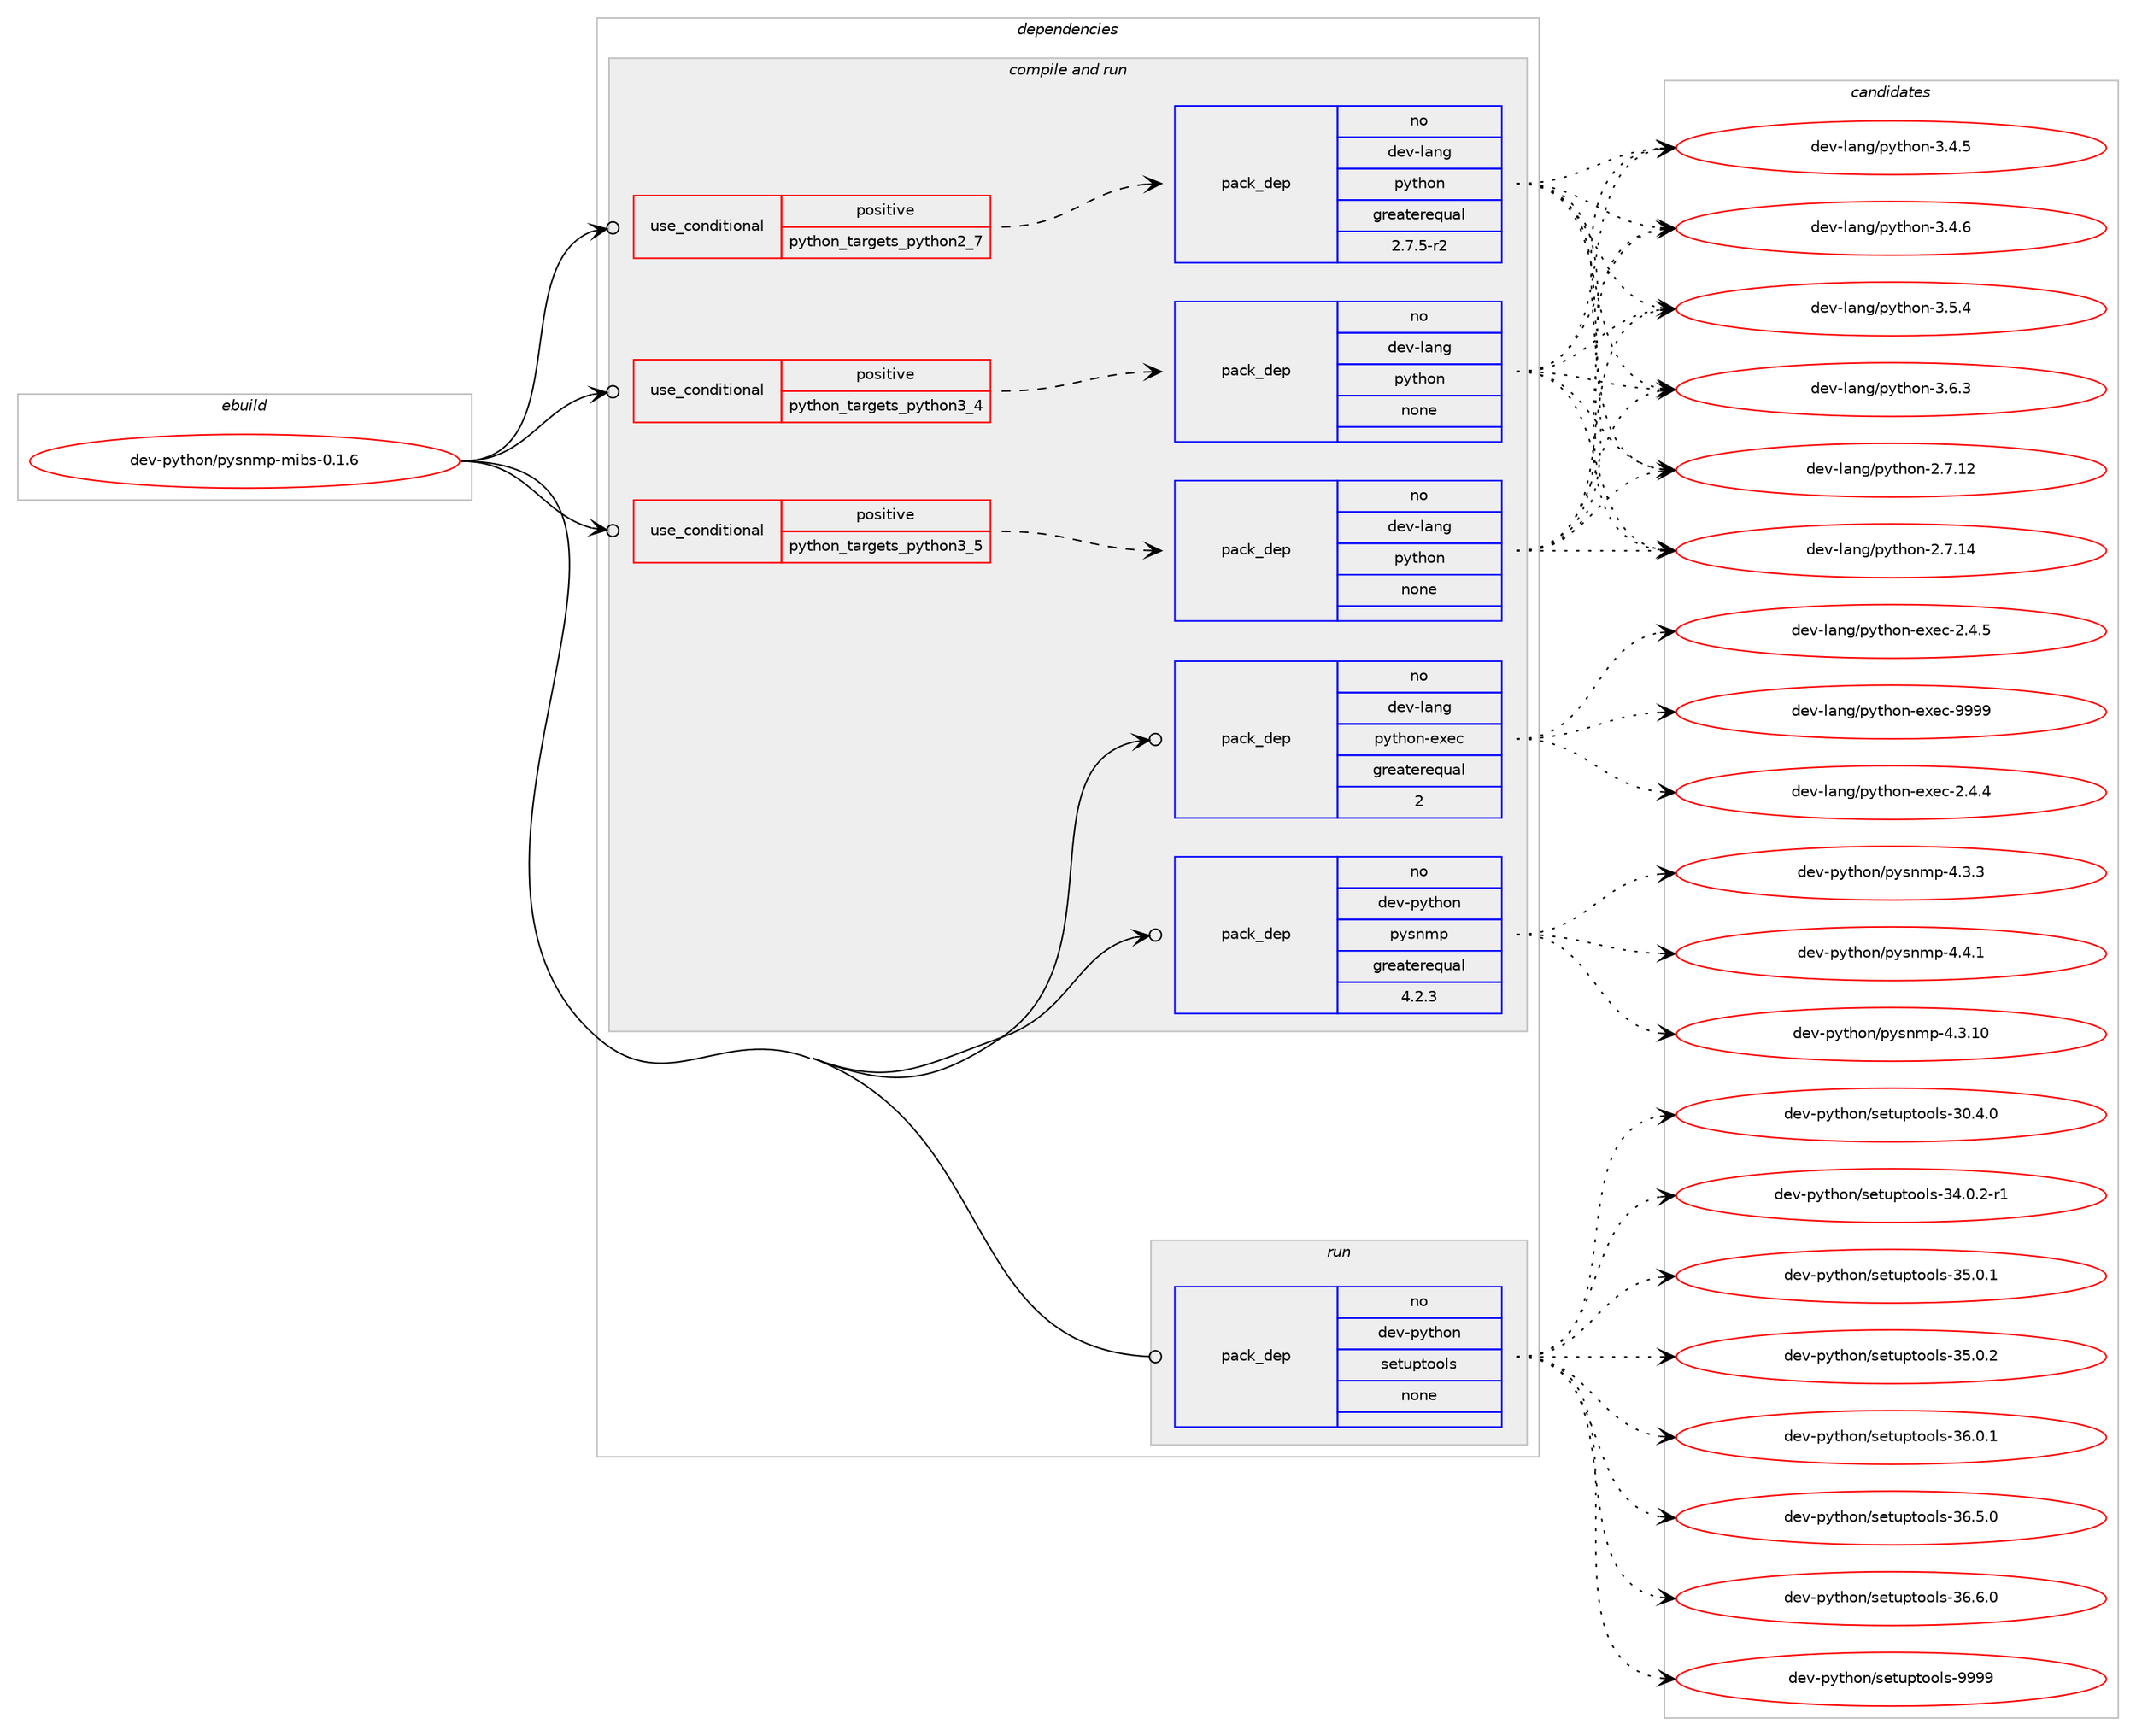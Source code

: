 digraph prolog {

# *************
# Graph options
# *************

newrank=true;
concentrate=true;
compound=true;
graph [rankdir=LR,fontname=Helvetica,fontsize=10,ranksep=1.5];#, ranksep=2.5, nodesep=0.2];
edge  [arrowhead=vee];
node  [fontname=Helvetica,fontsize=10];

# **********
# The ebuild
# **********

subgraph cluster_leftcol {
color=gray;
rank=same;
label=<<i>ebuild</i>>;
id [label="dev-python/pysnmp-mibs-0.1.6", color=red, width=4, href="../dev-python/pysnmp-mibs-0.1.6.svg"];
}

# ****************
# The dependencies
# ****************

subgraph cluster_midcol {
color=gray;
label=<<i>dependencies</i>>;
subgraph cluster_compile {
fillcolor="#eeeeee";
style=filled;
label=<<i>compile</i>>;
}
subgraph cluster_compileandrun {
fillcolor="#eeeeee";
style=filled;
label=<<i>compile and run</i>>;
subgraph cond39361 {
dependency179255 [label=<<TABLE BORDER="0" CELLBORDER="1" CELLSPACING="0" CELLPADDING="4"><TR><TD ROWSPAN="3" CELLPADDING="10">use_conditional</TD></TR><TR><TD>positive</TD></TR><TR><TD>python_targets_python2_7</TD></TR></TABLE>>, shape=none, color=red];
subgraph pack135959 {
dependency179256 [label=<<TABLE BORDER="0" CELLBORDER="1" CELLSPACING="0" CELLPADDING="4" WIDTH="220"><TR><TD ROWSPAN="6" CELLPADDING="30">pack_dep</TD></TR><TR><TD WIDTH="110">no</TD></TR><TR><TD>dev-lang</TD></TR><TR><TD>python</TD></TR><TR><TD>greaterequal</TD></TR><TR><TD>2.7.5-r2</TD></TR></TABLE>>, shape=none, color=blue];
}
dependency179255:e -> dependency179256:w [weight=20,style="dashed",arrowhead="vee"];
}
id:e -> dependency179255:w [weight=20,style="solid",arrowhead="odotvee"];
subgraph cond39362 {
dependency179257 [label=<<TABLE BORDER="0" CELLBORDER="1" CELLSPACING="0" CELLPADDING="4"><TR><TD ROWSPAN="3" CELLPADDING="10">use_conditional</TD></TR><TR><TD>positive</TD></TR><TR><TD>python_targets_python3_4</TD></TR></TABLE>>, shape=none, color=red];
subgraph pack135960 {
dependency179258 [label=<<TABLE BORDER="0" CELLBORDER="1" CELLSPACING="0" CELLPADDING="4" WIDTH="220"><TR><TD ROWSPAN="6" CELLPADDING="30">pack_dep</TD></TR><TR><TD WIDTH="110">no</TD></TR><TR><TD>dev-lang</TD></TR><TR><TD>python</TD></TR><TR><TD>none</TD></TR><TR><TD></TD></TR></TABLE>>, shape=none, color=blue];
}
dependency179257:e -> dependency179258:w [weight=20,style="dashed",arrowhead="vee"];
}
id:e -> dependency179257:w [weight=20,style="solid",arrowhead="odotvee"];
subgraph cond39363 {
dependency179259 [label=<<TABLE BORDER="0" CELLBORDER="1" CELLSPACING="0" CELLPADDING="4"><TR><TD ROWSPAN="3" CELLPADDING="10">use_conditional</TD></TR><TR><TD>positive</TD></TR><TR><TD>python_targets_python3_5</TD></TR></TABLE>>, shape=none, color=red];
subgraph pack135961 {
dependency179260 [label=<<TABLE BORDER="0" CELLBORDER="1" CELLSPACING="0" CELLPADDING="4" WIDTH="220"><TR><TD ROWSPAN="6" CELLPADDING="30">pack_dep</TD></TR><TR><TD WIDTH="110">no</TD></TR><TR><TD>dev-lang</TD></TR><TR><TD>python</TD></TR><TR><TD>none</TD></TR><TR><TD></TD></TR></TABLE>>, shape=none, color=blue];
}
dependency179259:e -> dependency179260:w [weight=20,style="dashed",arrowhead="vee"];
}
id:e -> dependency179259:w [weight=20,style="solid",arrowhead="odotvee"];
subgraph pack135962 {
dependency179261 [label=<<TABLE BORDER="0" CELLBORDER="1" CELLSPACING="0" CELLPADDING="4" WIDTH="220"><TR><TD ROWSPAN="6" CELLPADDING="30">pack_dep</TD></TR><TR><TD WIDTH="110">no</TD></TR><TR><TD>dev-lang</TD></TR><TR><TD>python-exec</TD></TR><TR><TD>greaterequal</TD></TR><TR><TD>2</TD></TR></TABLE>>, shape=none, color=blue];
}
id:e -> dependency179261:w [weight=20,style="solid",arrowhead="odotvee"];
subgraph pack135963 {
dependency179262 [label=<<TABLE BORDER="0" CELLBORDER="1" CELLSPACING="0" CELLPADDING="4" WIDTH="220"><TR><TD ROWSPAN="6" CELLPADDING="30">pack_dep</TD></TR><TR><TD WIDTH="110">no</TD></TR><TR><TD>dev-python</TD></TR><TR><TD>pysnmp</TD></TR><TR><TD>greaterequal</TD></TR><TR><TD>4.2.3</TD></TR></TABLE>>, shape=none, color=blue];
}
id:e -> dependency179262:w [weight=20,style="solid",arrowhead="odotvee"];
}
subgraph cluster_run {
fillcolor="#eeeeee";
style=filled;
label=<<i>run</i>>;
subgraph pack135964 {
dependency179263 [label=<<TABLE BORDER="0" CELLBORDER="1" CELLSPACING="0" CELLPADDING="4" WIDTH="220"><TR><TD ROWSPAN="6" CELLPADDING="30">pack_dep</TD></TR><TR><TD WIDTH="110">no</TD></TR><TR><TD>dev-python</TD></TR><TR><TD>setuptools</TD></TR><TR><TD>none</TD></TR><TR><TD></TD></TR></TABLE>>, shape=none, color=blue];
}
id:e -> dependency179263:w [weight=20,style="solid",arrowhead="odot"];
}
}

# **************
# The candidates
# **************

subgraph cluster_choices {
rank=same;
color=gray;
label=<<i>candidates</i>>;

subgraph choice135959 {
color=black;
nodesep=1;
choice10010111845108971101034711212111610411111045504655464950 [label="dev-lang/python-2.7.12", color=red, width=4,href="../dev-lang/python-2.7.12.svg"];
choice10010111845108971101034711212111610411111045504655464952 [label="dev-lang/python-2.7.14", color=red, width=4,href="../dev-lang/python-2.7.14.svg"];
choice100101118451089711010347112121116104111110455146524653 [label="dev-lang/python-3.4.5", color=red, width=4,href="../dev-lang/python-3.4.5.svg"];
choice100101118451089711010347112121116104111110455146524654 [label="dev-lang/python-3.4.6", color=red, width=4,href="../dev-lang/python-3.4.6.svg"];
choice100101118451089711010347112121116104111110455146534652 [label="dev-lang/python-3.5.4", color=red, width=4,href="../dev-lang/python-3.5.4.svg"];
choice100101118451089711010347112121116104111110455146544651 [label="dev-lang/python-3.6.3", color=red, width=4,href="../dev-lang/python-3.6.3.svg"];
dependency179256:e -> choice10010111845108971101034711212111610411111045504655464950:w [style=dotted,weight="100"];
dependency179256:e -> choice10010111845108971101034711212111610411111045504655464952:w [style=dotted,weight="100"];
dependency179256:e -> choice100101118451089711010347112121116104111110455146524653:w [style=dotted,weight="100"];
dependency179256:e -> choice100101118451089711010347112121116104111110455146524654:w [style=dotted,weight="100"];
dependency179256:e -> choice100101118451089711010347112121116104111110455146534652:w [style=dotted,weight="100"];
dependency179256:e -> choice100101118451089711010347112121116104111110455146544651:w [style=dotted,weight="100"];
}
subgraph choice135960 {
color=black;
nodesep=1;
choice10010111845108971101034711212111610411111045504655464950 [label="dev-lang/python-2.7.12", color=red, width=4,href="../dev-lang/python-2.7.12.svg"];
choice10010111845108971101034711212111610411111045504655464952 [label="dev-lang/python-2.7.14", color=red, width=4,href="../dev-lang/python-2.7.14.svg"];
choice100101118451089711010347112121116104111110455146524653 [label="dev-lang/python-3.4.5", color=red, width=4,href="../dev-lang/python-3.4.5.svg"];
choice100101118451089711010347112121116104111110455146524654 [label="dev-lang/python-3.4.6", color=red, width=4,href="../dev-lang/python-3.4.6.svg"];
choice100101118451089711010347112121116104111110455146534652 [label="dev-lang/python-3.5.4", color=red, width=4,href="../dev-lang/python-3.5.4.svg"];
choice100101118451089711010347112121116104111110455146544651 [label="dev-lang/python-3.6.3", color=red, width=4,href="../dev-lang/python-3.6.3.svg"];
dependency179258:e -> choice10010111845108971101034711212111610411111045504655464950:w [style=dotted,weight="100"];
dependency179258:e -> choice10010111845108971101034711212111610411111045504655464952:w [style=dotted,weight="100"];
dependency179258:e -> choice100101118451089711010347112121116104111110455146524653:w [style=dotted,weight="100"];
dependency179258:e -> choice100101118451089711010347112121116104111110455146524654:w [style=dotted,weight="100"];
dependency179258:e -> choice100101118451089711010347112121116104111110455146534652:w [style=dotted,weight="100"];
dependency179258:e -> choice100101118451089711010347112121116104111110455146544651:w [style=dotted,weight="100"];
}
subgraph choice135961 {
color=black;
nodesep=1;
choice10010111845108971101034711212111610411111045504655464950 [label="dev-lang/python-2.7.12", color=red, width=4,href="../dev-lang/python-2.7.12.svg"];
choice10010111845108971101034711212111610411111045504655464952 [label="dev-lang/python-2.7.14", color=red, width=4,href="../dev-lang/python-2.7.14.svg"];
choice100101118451089711010347112121116104111110455146524653 [label="dev-lang/python-3.4.5", color=red, width=4,href="../dev-lang/python-3.4.5.svg"];
choice100101118451089711010347112121116104111110455146524654 [label="dev-lang/python-3.4.6", color=red, width=4,href="../dev-lang/python-3.4.6.svg"];
choice100101118451089711010347112121116104111110455146534652 [label="dev-lang/python-3.5.4", color=red, width=4,href="../dev-lang/python-3.5.4.svg"];
choice100101118451089711010347112121116104111110455146544651 [label="dev-lang/python-3.6.3", color=red, width=4,href="../dev-lang/python-3.6.3.svg"];
dependency179260:e -> choice10010111845108971101034711212111610411111045504655464950:w [style=dotted,weight="100"];
dependency179260:e -> choice10010111845108971101034711212111610411111045504655464952:w [style=dotted,weight="100"];
dependency179260:e -> choice100101118451089711010347112121116104111110455146524653:w [style=dotted,weight="100"];
dependency179260:e -> choice100101118451089711010347112121116104111110455146524654:w [style=dotted,weight="100"];
dependency179260:e -> choice100101118451089711010347112121116104111110455146534652:w [style=dotted,weight="100"];
dependency179260:e -> choice100101118451089711010347112121116104111110455146544651:w [style=dotted,weight="100"];
}
subgraph choice135962 {
color=black;
nodesep=1;
choice1001011184510897110103471121211161041111104510112010199455046524652 [label="dev-lang/python-exec-2.4.4", color=red, width=4,href="../dev-lang/python-exec-2.4.4.svg"];
choice1001011184510897110103471121211161041111104510112010199455046524653 [label="dev-lang/python-exec-2.4.5", color=red, width=4,href="../dev-lang/python-exec-2.4.5.svg"];
choice10010111845108971101034711212111610411111045101120101994557575757 [label="dev-lang/python-exec-9999", color=red, width=4,href="../dev-lang/python-exec-9999.svg"];
dependency179261:e -> choice1001011184510897110103471121211161041111104510112010199455046524652:w [style=dotted,weight="100"];
dependency179261:e -> choice1001011184510897110103471121211161041111104510112010199455046524653:w [style=dotted,weight="100"];
dependency179261:e -> choice10010111845108971101034711212111610411111045101120101994557575757:w [style=dotted,weight="100"];
}
subgraph choice135963 {
color=black;
nodesep=1;
choice100101118451121211161041111104711212111511010911245524651464948 [label="dev-python/pysnmp-4.3.10", color=red, width=4,href="../dev-python/pysnmp-4.3.10.svg"];
choice1001011184511212111610411111047112121115110109112455246514651 [label="dev-python/pysnmp-4.3.3", color=red, width=4,href="../dev-python/pysnmp-4.3.3.svg"];
choice1001011184511212111610411111047112121115110109112455246524649 [label="dev-python/pysnmp-4.4.1", color=red, width=4,href="../dev-python/pysnmp-4.4.1.svg"];
dependency179262:e -> choice100101118451121211161041111104711212111511010911245524651464948:w [style=dotted,weight="100"];
dependency179262:e -> choice1001011184511212111610411111047112121115110109112455246514651:w [style=dotted,weight="100"];
dependency179262:e -> choice1001011184511212111610411111047112121115110109112455246524649:w [style=dotted,weight="100"];
}
subgraph choice135964 {
color=black;
nodesep=1;
choice100101118451121211161041111104711510111611711211611111110811545514846524648 [label="dev-python/setuptools-30.4.0", color=red, width=4,href="../dev-python/setuptools-30.4.0.svg"];
choice1001011184511212111610411111047115101116117112116111111108115455152464846504511449 [label="dev-python/setuptools-34.0.2-r1", color=red, width=4,href="../dev-python/setuptools-34.0.2-r1.svg"];
choice100101118451121211161041111104711510111611711211611111110811545515346484649 [label="dev-python/setuptools-35.0.1", color=red, width=4,href="../dev-python/setuptools-35.0.1.svg"];
choice100101118451121211161041111104711510111611711211611111110811545515346484650 [label="dev-python/setuptools-35.0.2", color=red, width=4,href="../dev-python/setuptools-35.0.2.svg"];
choice100101118451121211161041111104711510111611711211611111110811545515446484649 [label="dev-python/setuptools-36.0.1", color=red, width=4,href="../dev-python/setuptools-36.0.1.svg"];
choice100101118451121211161041111104711510111611711211611111110811545515446534648 [label="dev-python/setuptools-36.5.0", color=red, width=4,href="../dev-python/setuptools-36.5.0.svg"];
choice100101118451121211161041111104711510111611711211611111110811545515446544648 [label="dev-python/setuptools-36.6.0", color=red, width=4,href="../dev-python/setuptools-36.6.0.svg"];
choice10010111845112121116104111110471151011161171121161111111081154557575757 [label="dev-python/setuptools-9999", color=red, width=4,href="../dev-python/setuptools-9999.svg"];
dependency179263:e -> choice100101118451121211161041111104711510111611711211611111110811545514846524648:w [style=dotted,weight="100"];
dependency179263:e -> choice1001011184511212111610411111047115101116117112116111111108115455152464846504511449:w [style=dotted,weight="100"];
dependency179263:e -> choice100101118451121211161041111104711510111611711211611111110811545515346484649:w [style=dotted,weight="100"];
dependency179263:e -> choice100101118451121211161041111104711510111611711211611111110811545515346484650:w [style=dotted,weight="100"];
dependency179263:e -> choice100101118451121211161041111104711510111611711211611111110811545515446484649:w [style=dotted,weight="100"];
dependency179263:e -> choice100101118451121211161041111104711510111611711211611111110811545515446534648:w [style=dotted,weight="100"];
dependency179263:e -> choice100101118451121211161041111104711510111611711211611111110811545515446544648:w [style=dotted,weight="100"];
dependency179263:e -> choice10010111845112121116104111110471151011161171121161111111081154557575757:w [style=dotted,weight="100"];
}
}

}
